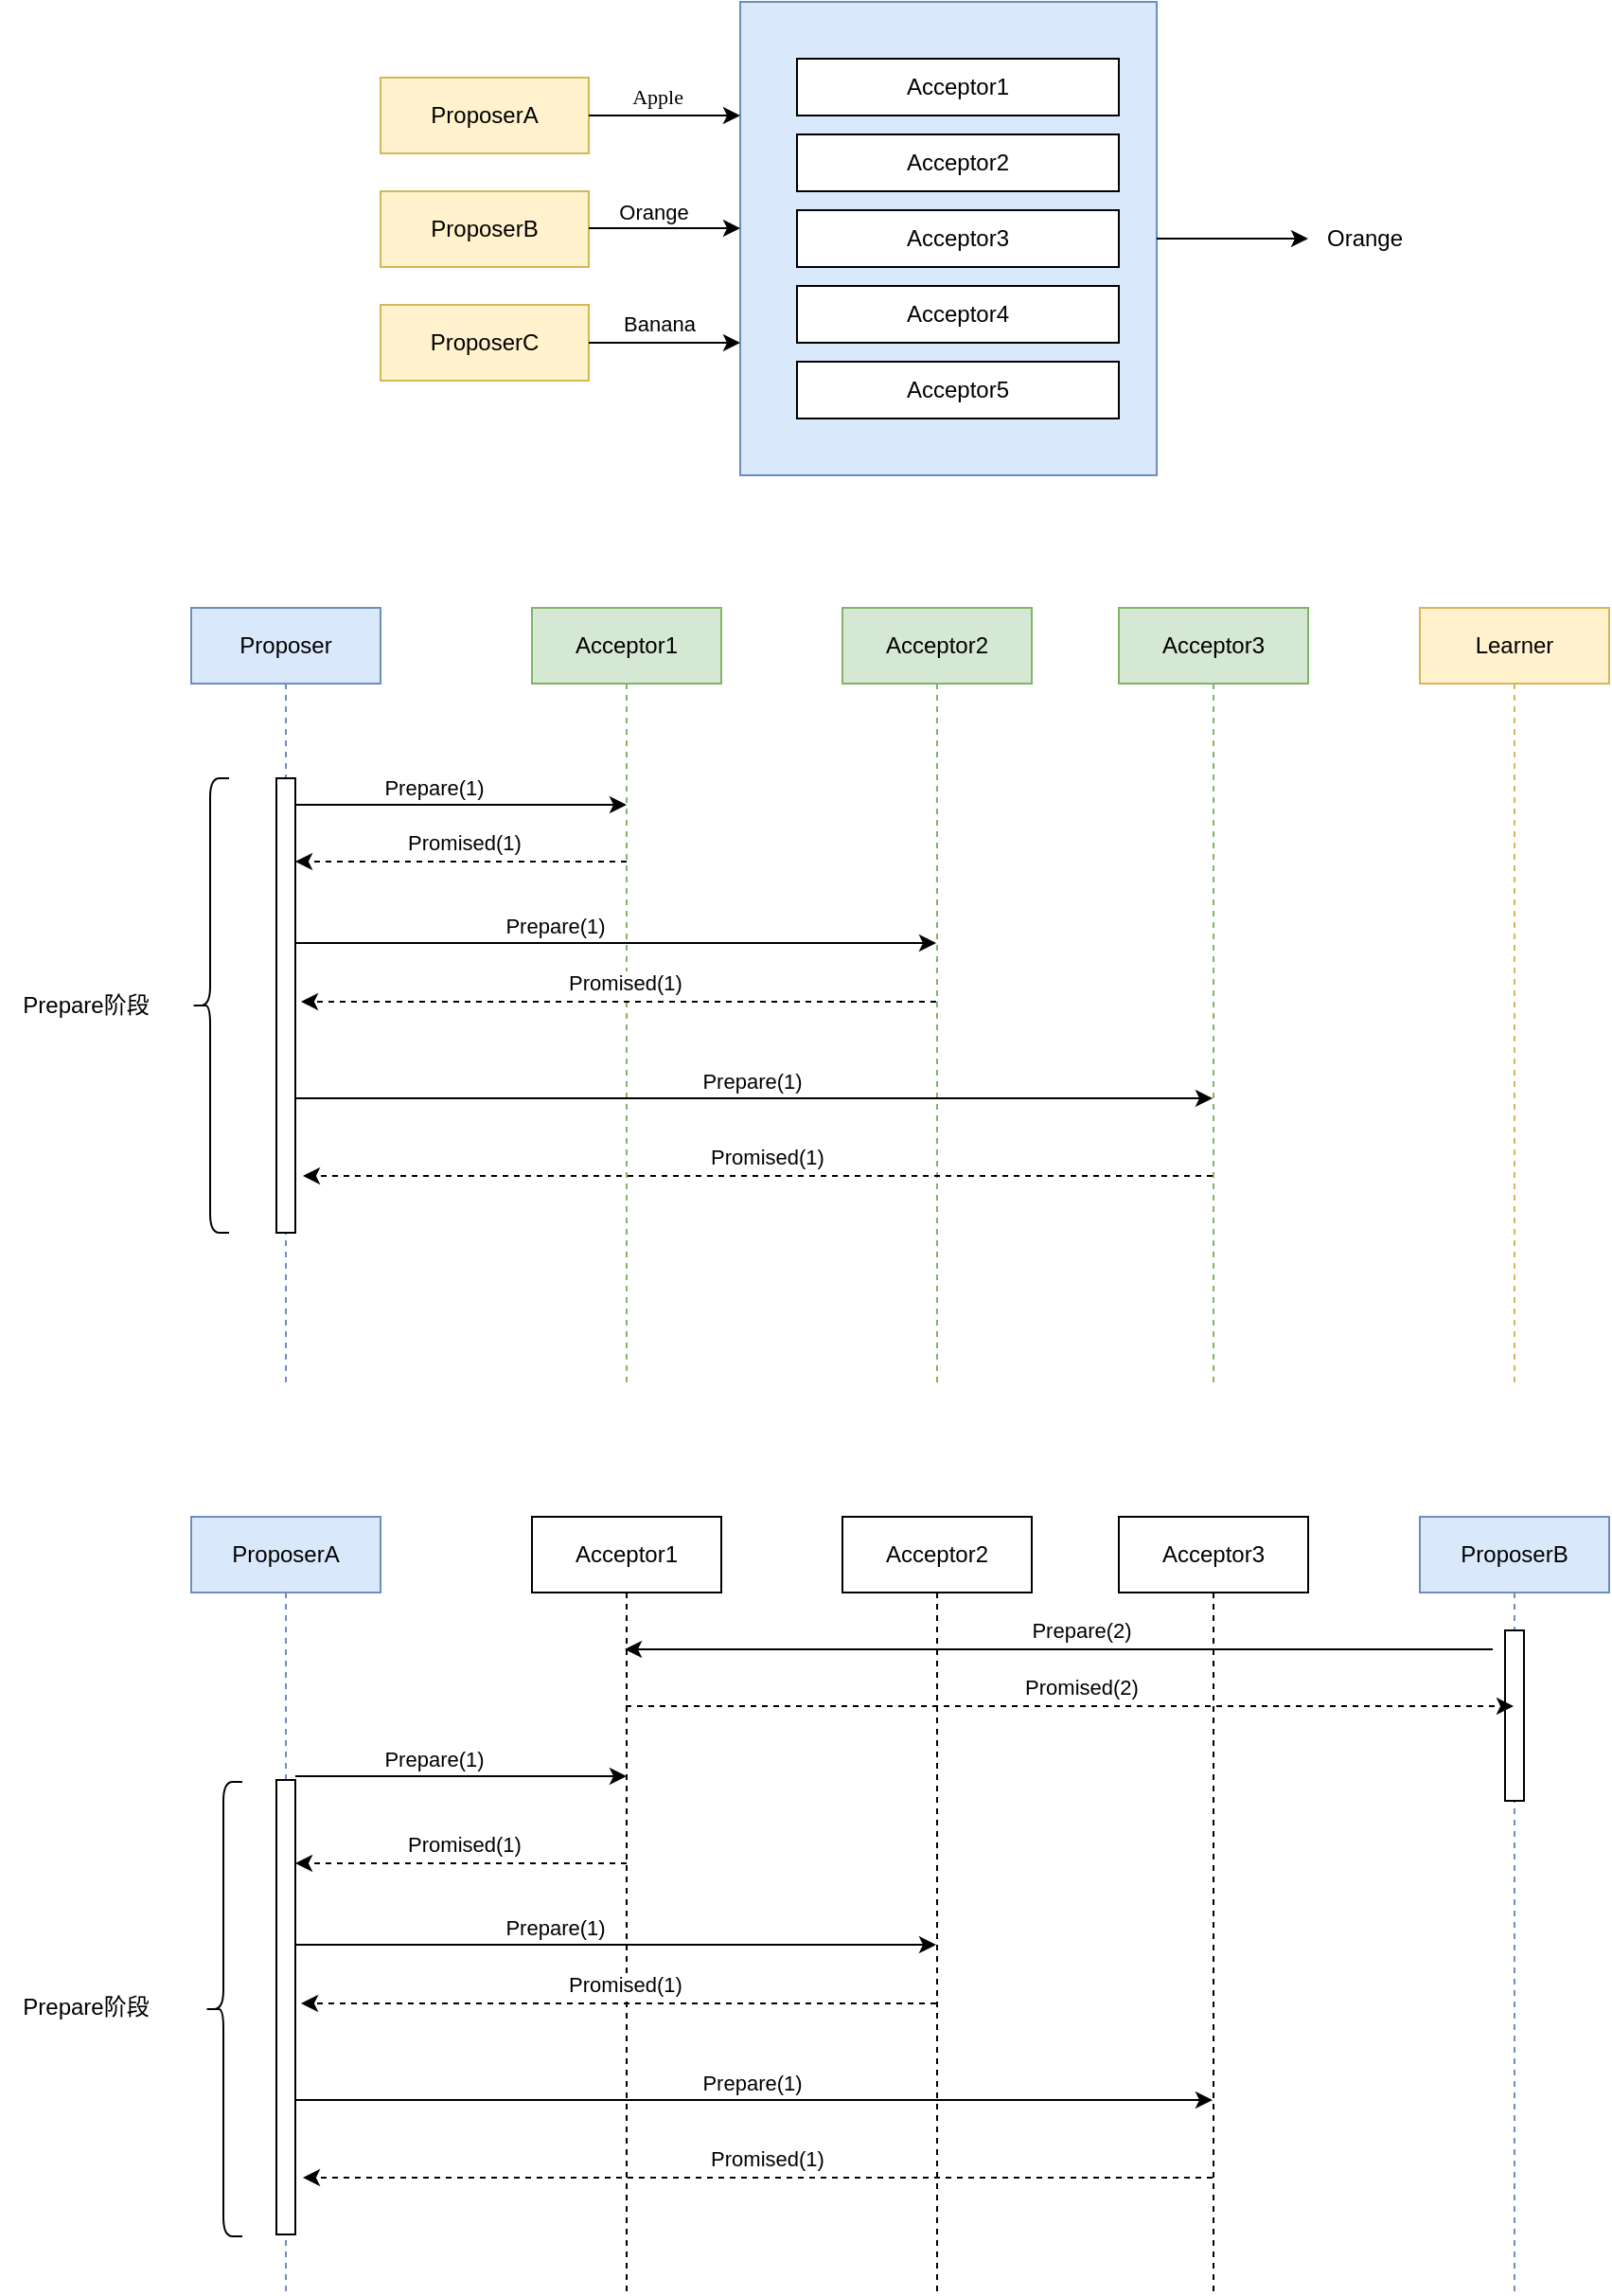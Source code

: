 <mxfile version="21.7.2" type="github">
  <diagram name="第 1 页" id="v4rp2MU2DIvw7WmQTmr3">
    <mxGraphModel dx="1254" dy="843" grid="1" gridSize="10" guides="1" tooltips="1" connect="1" arrows="1" fold="1" page="1" pageScale="1" pageWidth="827" pageHeight="1169" math="0" shadow="0">
      <root>
        <mxCell id="0" />
        <mxCell id="1" parent="0" />
        <mxCell id="FyVBpPdO0nm0Gu7SyeVc-1" value="Proposer" style="shape=umlLifeline;perimeter=lifelinePerimeter;whiteSpace=wrap;html=1;container=1;dropTarget=0;collapsible=0;recursiveResize=0;outlineConnect=0;portConstraint=eastwest;newEdgeStyle={&quot;curved&quot;:0,&quot;rounded&quot;:0};movable=1;resizable=1;rotatable=1;deletable=1;editable=1;locked=0;connectable=1;fillColor=#dae8fc;strokeColor=#6c8ebf;" vertex="1" parent="1">
          <mxGeometry x="111" y="380" width="100" height="410" as="geometry" />
        </mxCell>
        <mxCell id="FyVBpPdO0nm0Gu7SyeVc-45" value="" style="html=1;points=[[0,0,0,0,5],[0,1,0,0,-5],[1,0,0,0,5],[1,1,0,0,-5]];perimeter=orthogonalPerimeter;outlineConnect=0;targetShapes=umlLifeline;portConstraint=eastwest;newEdgeStyle={&quot;curved&quot;:0,&quot;rounded&quot;:0};" vertex="1" parent="FyVBpPdO0nm0Gu7SyeVc-1">
          <mxGeometry x="45" y="90" width="10" height="240" as="geometry" />
        </mxCell>
        <mxCell id="FyVBpPdO0nm0Gu7SyeVc-4" value="Acceptor1" style="shape=umlLifeline;perimeter=lifelinePerimeter;whiteSpace=wrap;html=1;container=1;dropTarget=0;collapsible=0;recursiveResize=0;outlineConnect=0;portConstraint=eastwest;newEdgeStyle={&quot;curved&quot;:0,&quot;rounded&quot;:0};movable=1;resizable=1;rotatable=1;deletable=1;editable=1;locked=0;connectable=1;fillColor=#d5e8d4;strokeColor=#82b366;" vertex="1" parent="1">
          <mxGeometry x="291" y="380" width="100" height="410" as="geometry" />
        </mxCell>
        <mxCell id="FyVBpPdO0nm0Gu7SyeVc-5" value="Acceptor2" style="shape=umlLifeline;perimeter=lifelinePerimeter;whiteSpace=wrap;html=1;container=1;dropTarget=0;collapsible=0;recursiveResize=0;outlineConnect=0;portConstraint=eastwest;newEdgeStyle={&quot;curved&quot;:0,&quot;rounded&quot;:0};movable=1;resizable=1;rotatable=1;deletable=1;editable=1;locked=0;connectable=1;fillColor=#d5e8d4;strokeColor=#82b366;" vertex="1" parent="1">
          <mxGeometry x="455" y="380" width="100" height="410" as="geometry" />
        </mxCell>
        <mxCell id="FyVBpPdO0nm0Gu7SyeVc-6" value="Acceptor3" style="shape=umlLifeline;perimeter=lifelinePerimeter;whiteSpace=wrap;html=1;container=1;dropTarget=0;collapsible=0;recursiveResize=0;outlineConnect=0;portConstraint=eastwest;newEdgeStyle={&quot;curved&quot;:0,&quot;rounded&quot;:0};movable=1;resizable=1;rotatable=1;deletable=1;editable=1;locked=0;connectable=1;fillColor=#d5e8d4;strokeColor=#82b366;" vertex="1" parent="1">
          <mxGeometry x="601" y="380" width="100" height="410" as="geometry" />
        </mxCell>
        <mxCell id="FyVBpPdO0nm0Gu7SyeVc-14" value="ProposerA" style="rounded=0;whiteSpace=wrap;html=1;fillColor=#fff2cc;strokeColor=#d6b656;" vertex="1" parent="1">
          <mxGeometry x="211" y="100" width="110" height="40" as="geometry" />
        </mxCell>
        <mxCell id="FyVBpPdO0nm0Gu7SyeVc-15" value="ProposerB" style="rounded=0;whiteSpace=wrap;html=1;fillColor=#fff2cc;strokeColor=#d6b656;" vertex="1" parent="1">
          <mxGeometry x="211" y="160" width="110" height="40" as="geometry" />
        </mxCell>
        <mxCell id="FyVBpPdO0nm0Gu7SyeVc-16" value="ProposerC" style="rounded=0;whiteSpace=wrap;html=1;fillColor=#fff2cc;strokeColor=#d6b656;" vertex="1" parent="1">
          <mxGeometry x="211" y="220" width="110" height="40" as="geometry" />
        </mxCell>
        <mxCell id="FyVBpPdO0nm0Gu7SyeVc-17" value="" style="rounded=0;whiteSpace=wrap;html=1;fillColor=#dae8fc;strokeColor=#6c8ebf;" vertex="1" parent="1">
          <mxGeometry x="401" y="60" width="220" height="250" as="geometry" />
        </mxCell>
        <mxCell id="FyVBpPdO0nm0Gu7SyeVc-18" value="Acceptor1" style="rounded=0;whiteSpace=wrap;html=1;" vertex="1" parent="1">
          <mxGeometry x="431" y="90" width="170.0" height="30" as="geometry" />
        </mxCell>
        <mxCell id="FyVBpPdO0nm0Gu7SyeVc-19" value="Acceptor2" style="rounded=0;whiteSpace=wrap;html=1;" vertex="1" parent="1">
          <mxGeometry x="431" y="130" width="170.0" height="30" as="geometry" />
        </mxCell>
        <mxCell id="FyVBpPdO0nm0Gu7SyeVc-20" value="Acceptor3" style="rounded=0;whiteSpace=wrap;html=1;" vertex="1" parent="1">
          <mxGeometry x="431" y="170" width="170" height="30" as="geometry" />
        </mxCell>
        <mxCell id="FyVBpPdO0nm0Gu7SyeVc-21" value="Acceptor4" style="rounded=0;whiteSpace=wrap;html=1;" vertex="1" parent="1">
          <mxGeometry x="431" y="210" width="170.0" height="30" as="geometry" />
        </mxCell>
        <mxCell id="FyVBpPdO0nm0Gu7SyeVc-22" value="Acceptor5" style="rounded=0;whiteSpace=wrap;html=1;" vertex="1" parent="1">
          <mxGeometry x="431" y="250" width="170.0" height="30" as="geometry" />
        </mxCell>
        <mxCell id="FyVBpPdO0nm0Gu7SyeVc-24" value="" style="endArrow=classic;html=1;rounded=0;exitX=1;exitY=0.5;exitDx=0;exitDy=0;" edge="1" parent="1" source="FyVBpPdO0nm0Gu7SyeVc-17">
          <mxGeometry width="50" height="50" relative="1" as="geometry">
            <mxPoint x="641" y="200" as="sourcePoint" />
            <mxPoint x="701" y="185" as="targetPoint" />
          </mxGeometry>
        </mxCell>
        <mxCell id="FyVBpPdO0nm0Gu7SyeVc-25" value="" style="endArrow=classic;html=1;rounded=0;exitX=1;exitY=0.5;exitDx=0;exitDy=0;" edge="1" parent="1">
          <mxGeometry width="50" height="50" relative="1" as="geometry">
            <mxPoint x="321" y="120" as="sourcePoint" />
            <mxPoint x="401" y="120" as="targetPoint" />
          </mxGeometry>
        </mxCell>
        <mxCell id="FyVBpPdO0nm0Gu7SyeVc-30" value="&lt;font face=&quot;Garamond&quot;&gt;Apple&lt;/font&gt;" style="edgeLabel;html=1;align=center;verticalAlign=middle;resizable=0;points=[];" vertex="1" connectable="0" parent="FyVBpPdO0nm0Gu7SyeVc-25">
          <mxGeometry x="-0.1" y="10" relative="1" as="geometry">
            <mxPoint as="offset" />
          </mxGeometry>
        </mxCell>
        <mxCell id="FyVBpPdO0nm0Gu7SyeVc-26" value="" style="endArrow=classic;html=1;rounded=0;exitX=1;exitY=0.5;exitDx=0;exitDy=0;" edge="1" parent="1">
          <mxGeometry width="50" height="50" relative="1" as="geometry">
            <mxPoint x="321" y="179.5" as="sourcePoint" />
            <mxPoint x="401" y="179.5" as="targetPoint" />
          </mxGeometry>
        </mxCell>
        <mxCell id="FyVBpPdO0nm0Gu7SyeVc-32" value="Orange" style="edgeLabel;html=1;align=center;verticalAlign=middle;resizable=0;points=[];" vertex="1" connectable="0" parent="FyVBpPdO0nm0Gu7SyeVc-26">
          <mxGeometry x="-0.15" y="10" relative="1" as="geometry">
            <mxPoint y="1" as="offset" />
          </mxGeometry>
        </mxCell>
        <mxCell id="FyVBpPdO0nm0Gu7SyeVc-27" value="" style="endArrow=classic;html=1;rounded=0;exitX=1;exitY=0.5;exitDx=0;exitDy=0;" edge="1" parent="1">
          <mxGeometry width="50" height="50" relative="1" as="geometry">
            <mxPoint x="321" y="240" as="sourcePoint" />
            <mxPoint x="401" y="240" as="targetPoint" />
          </mxGeometry>
        </mxCell>
        <mxCell id="FyVBpPdO0nm0Gu7SyeVc-34" value="Banana" style="edgeLabel;html=1;align=center;verticalAlign=middle;resizable=0;points=[];" vertex="1" connectable="0" parent="FyVBpPdO0nm0Gu7SyeVc-27">
          <mxGeometry x="-0.075" y="10" relative="1" as="geometry">
            <mxPoint as="offset" />
          </mxGeometry>
        </mxCell>
        <mxCell id="FyVBpPdO0nm0Gu7SyeVc-29" value="Orange" style="text;html=1;strokeColor=none;fillColor=none;align=center;verticalAlign=middle;whiteSpace=wrap;rounded=0;" vertex="1" parent="1">
          <mxGeometry x="711" y="170" width="40" height="30" as="geometry" />
        </mxCell>
        <mxCell id="FyVBpPdO0nm0Gu7SyeVc-46" value="" style="endArrow=classic;html=1;rounded=0;" edge="1" parent="1">
          <mxGeometry width="50" height="50" relative="1" as="geometry">
            <mxPoint x="166" y="484" as="sourcePoint" />
            <mxPoint x="341" y="484" as="targetPoint" />
          </mxGeometry>
        </mxCell>
        <mxCell id="FyVBpPdO0nm0Gu7SyeVc-51" value="Prepare(1)" style="edgeLabel;html=1;align=center;verticalAlign=middle;resizable=0;points=[];" vertex="1" connectable="0" parent="FyVBpPdO0nm0Gu7SyeVc-46">
          <mxGeometry x="-0.166" y="10" relative="1" as="geometry">
            <mxPoint y="1" as="offset" />
          </mxGeometry>
        </mxCell>
        <mxCell id="FyVBpPdO0nm0Gu7SyeVc-48" value="" style="endArrow=classic;html=1;rounded=0;" edge="1" parent="1">
          <mxGeometry width="50" height="50" relative="1" as="geometry">
            <mxPoint x="166" y="639" as="sourcePoint" />
            <mxPoint x="650.5" y="639" as="targetPoint" />
          </mxGeometry>
        </mxCell>
        <mxCell id="FyVBpPdO0nm0Gu7SyeVc-65" value="Prepare(1)" style="edgeLabel;html=1;align=center;verticalAlign=middle;resizable=0;points=[];" vertex="1" connectable="0" parent="FyVBpPdO0nm0Gu7SyeVc-48">
          <mxGeometry x="-0.005" y="10" relative="1" as="geometry">
            <mxPoint y="1" as="offset" />
          </mxGeometry>
        </mxCell>
        <mxCell id="FyVBpPdO0nm0Gu7SyeVc-47" value="" style="endArrow=classic;html=1;rounded=0;" edge="1" parent="1">
          <mxGeometry width="50" height="50" relative="1" as="geometry">
            <mxPoint x="166" y="557" as="sourcePoint" />
            <mxPoint x="504.5" y="557" as="targetPoint" />
          </mxGeometry>
        </mxCell>
        <mxCell id="FyVBpPdO0nm0Gu7SyeVc-64" value="Prepare(1)" style="edgeLabel;html=1;align=center;verticalAlign=middle;resizable=0;points=[];" vertex="1" connectable="0" parent="FyVBpPdO0nm0Gu7SyeVc-47">
          <mxGeometry x="-0.191" y="10" relative="1" as="geometry">
            <mxPoint y="1" as="offset" />
          </mxGeometry>
        </mxCell>
        <mxCell id="FyVBpPdO0nm0Gu7SyeVc-50" value="" style="endArrow=classic;html=1;rounded=0;dashed=1;" edge="1" parent="1">
          <mxGeometry width="50" height="50" relative="1" as="geometry">
            <mxPoint x="341" y="514" as="sourcePoint" />
            <mxPoint x="166" y="514" as="targetPoint" />
            <Array as="points" />
          </mxGeometry>
        </mxCell>
        <mxCell id="FyVBpPdO0nm0Gu7SyeVc-53" value="Promised(1)" style="edgeLabel;html=1;align=center;verticalAlign=middle;resizable=0;points=[];" vertex="1" connectable="0" parent="FyVBpPdO0nm0Gu7SyeVc-50">
          <mxGeometry x="-0.017" y="-10" relative="1" as="geometry">
            <mxPoint as="offset" />
          </mxGeometry>
        </mxCell>
        <mxCell id="FyVBpPdO0nm0Gu7SyeVc-58" value="" style="shape=curlyBracket;whiteSpace=wrap;html=1;rounded=1;labelPosition=left;verticalLabelPosition=middle;align=right;verticalAlign=middle;" vertex="1" parent="1">
          <mxGeometry x="111" y="470" width="20" height="240" as="geometry" />
        </mxCell>
        <mxCell id="FyVBpPdO0nm0Gu7SyeVc-59" value="Prepare阶段" style="text;html=1;strokeColor=none;fillColor=none;align=center;verticalAlign=middle;whiteSpace=wrap;rounded=0;" vertex="1" parent="1">
          <mxGeometry x="10" y="575" width="91" height="30" as="geometry" />
        </mxCell>
        <mxCell id="FyVBpPdO0nm0Gu7SyeVc-60" value="" style="endArrow=classic;html=1;rounded=0;dashed=1;" edge="1" parent="1" source="FyVBpPdO0nm0Gu7SyeVc-5">
          <mxGeometry width="50" height="50" relative="1" as="geometry">
            <mxPoint x="344" y="588" as="sourcePoint" />
            <mxPoint x="169" y="588" as="targetPoint" />
            <Array as="points" />
          </mxGeometry>
        </mxCell>
        <mxCell id="FyVBpPdO0nm0Gu7SyeVc-61" value="Promised(1)" style="edgeLabel;html=1;align=center;verticalAlign=middle;resizable=0;points=[];" vertex="1" connectable="0" parent="FyVBpPdO0nm0Gu7SyeVc-60">
          <mxGeometry x="-0.017" y="-10" relative="1" as="geometry">
            <mxPoint as="offset" />
          </mxGeometry>
        </mxCell>
        <mxCell id="FyVBpPdO0nm0Gu7SyeVc-62" value="" style="endArrow=classic;html=1;rounded=0;dashed=1;" edge="1" parent="1" source="FyVBpPdO0nm0Gu7SyeVc-6">
          <mxGeometry width="50" height="50" relative="1" as="geometry">
            <mxPoint x="506" y="680" as="sourcePoint" />
            <mxPoint x="170" y="680" as="targetPoint" />
            <Array as="points" />
          </mxGeometry>
        </mxCell>
        <mxCell id="FyVBpPdO0nm0Gu7SyeVc-63" value="Promised(1)" style="edgeLabel;html=1;align=center;verticalAlign=middle;resizable=0;points=[];" vertex="1" connectable="0" parent="FyVBpPdO0nm0Gu7SyeVc-62">
          <mxGeometry x="-0.017" y="-10" relative="1" as="geometry">
            <mxPoint as="offset" />
          </mxGeometry>
        </mxCell>
        <mxCell id="FyVBpPdO0nm0Gu7SyeVc-66" value="Learner" style="shape=umlLifeline;perimeter=lifelinePerimeter;whiteSpace=wrap;html=1;container=1;dropTarget=0;collapsible=0;recursiveResize=0;outlineConnect=0;portConstraint=eastwest;newEdgeStyle={&quot;curved&quot;:0,&quot;rounded&quot;:0};movable=1;resizable=1;rotatable=1;deletable=1;editable=1;locked=0;connectable=1;fillColor=#fff2cc;strokeColor=#d6b656;" vertex="1" parent="1">
          <mxGeometry x="760" y="380" width="100" height="410" as="geometry" />
        </mxCell>
        <mxCell id="FyVBpPdO0nm0Gu7SyeVc-69" value="ProposerA" style="shape=umlLifeline;perimeter=lifelinePerimeter;whiteSpace=wrap;html=1;container=1;dropTarget=0;collapsible=0;recursiveResize=0;outlineConnect=0;portConstraint=eastwest;newEdgeStyle={&quot;curved&quot;:0,&quot;rounded&quot;:0};movable=1;resizable=1;rotatable=1;deletable=1;editable=1;locked=0;connectable=1;fillColor=#dae8fc;strokeColor=#6c8ebf;" vertex="1" parent="1">
          <mxGeometry x="111" y="860" width="100" height="410" as="geometry" />
        </mxCell>
        <mxCell id="FyVBpPdO0nm0Gu7SyeVc-70" value="" style="html=1;points=[[0,0,0,0,5],[0,1,0,0,-5],[1,0,0,0,5],[1,1,0,0,-5]];perimeter=orthogonalPerimeter;outlineConnect=0;targetShapes=umlLifeline;portConstraint=eastwest;newEdgeStyle={&quot;curved&quot;:0,&quot;rounded&quot;:0};" vertex="1" parent="FyVBpPdO0nm0Gu7SyeVc-69">
          <mxGeometry x="45" y="139" width="10" height="240" as="geometry" />
        </mxCell>
        <mxCell id="FyVBpPdO0nm0Gu7SyeVc-71" value="Acceptor1" style="shape=umlLifeline;perimeter=lifelinePerimeter;whiteSpace=wrap;html=1;container=1;dropTarget=0;collapsible=0;recursiveResize=0;outlineConnect=0;portConstraint=eastwest;newEdgeStyle={&quot;curved&quot;:0,&quot;rounded&quot;:0};movable=1;resizable=1;rotatable=1;deletable=1;editable=1;locked=0;connectable=1;" vertex="1" parent="1">
          <mxGeometry x="291" y="860" width="100" height="410" as="geometry" />
        </mxCell>
        <mxCell id="FyVBpPdO0nm0Gu7SyeVc-72" value="Acceptor2" style="shape=umlLifeline;perimeter=lifelinePerimeter;whiteSpace=wrap;html=1;container=1;dropTarget=0;collapsible=0;recursiveResize=0;outlineConnect=0;portConstraint=eastwest;newEdgeStyle={&quot;curved&quot;:0,&quot;rounded&quot;:0};movable=1;resizable=1;rotatable=1;deletable=1;editable=1;locked=0;connectable=1;" vertex="1" parent="1">
          <mxGeometry x="455" y="860" width="100" height="410" as="geometry" />
        </mxCell>
        <mxCell id="FyVBpPdO0nm0Gu7SyeVc-73" value="Acceptor3" style="shape=umlLifeline;perimeter=lifelinePerimeter;whiteSpace=wrap;html=1;container=1;dropTarget=0;collapsible=0;recursiveResize=0;outlineConnect=0;portConstraint=eastwest;newEdgeStyle={&quot;curved&quot;:0,&quot;rounded&quot;:0};movable=1;resizable=1;rotatable=1;deletable=1;editable=1;locked=0;connectable=1;" vertex="1" parent="1">
          <mxGeometry x="601" y="860" width="100" height="410" as="geometry" />
        </mxCell>
        <mxCell id="FyVBpPdO0nm0Gu7SyeVc-74" value="" style="endArrow=classic;html=1;rounded=0;" edge="1" parent="1">
          <mxGeometry width="50" height="50" relative="1" as="geometry">
            <mxPoint x="166" y="997" as="sourcePoint" />
            <mxPoint x="341" y="997" as="targetPoint" />
          </mxGeometry>
        </mxCell>
        <mxCell id="FyVBpPdO0nm0Gu7SyeVc-75" value="Prepare(1)" style="edgeLabel;html=1;align=center;verticalAlign=middle;resizable=0;points=[];" vertex="1" connectable="0" parent="FyVBpPdO0nm0Gu7SyeVc-74">
          <mxGeometry x="-0.166" y="10" relative="1" as="geometry">
            <mxPoint y="1" as="offset" />
          </mxGeometry>
        </mxCell>
        <mxCell id="FyVBpPdO0nm0Gu7SyeVc-76" value="" style="endArrow=classic;html=1;rounded=0;" edge="1" parent="1">
          <mxGeometry width="50" height="50" relative="1" as="geometry">
            <mxPoint x="166" y="1168" as="sourcePoint" />
            <mxPoint x="650.5" y="1168" as="targetPoint" />
          </mxGeometry>
        </mxCell>
        <mxCell id="FyVBpPdO0nm0Gu7SyeVc-77" value="Prepare(1)" style="edgeLabel;html=1;align=center;verticalAlign=middle;resizable=0;points=[];" vertex="1" connectable="0" parent="FyVBpPdO0nm0Gu7SyeVc-76">
          <mxGeometry x="-0.005" y="10" relative="1" as="geometry">
            <mxPoint y="1" as="offset" />
          </mxGeometry>
        </mxCell>
        <mxCell id="FyVBpPdO0nm0Gu7SyeVc-78" value="" style="endArrow=classic;html=1;rounded=0;" edge="1" parent="1">
          <mxGeometry width="50" height="50" relative="1" as="geometry">
            <mxPoint x="166" y="1086" as="sourcePoint" />
            <mxPoint x="504.5" y="1086" as="targetPoint" />
          </mxGeometry>
        </mxCell>
        <mxCell id="FyVBpPdO0nm0Gu7SyeVc-79" value="Prepare(1)" style="edgeLabel;html=1;align=center;verticalAlign=middle;resizable=0;points=[];" vertex="1" connectable="0" parent="FyVBpPdO0nm0Gu7SyeVc-78">
          <mxGeometry x="-0.191" y="10" relative="1" as="geometry">
            <mxPoint y="1" as="offset" />
          </mxGeometry>
        </mxCell>
        <mxCell id="FyVBpPdO0nm0Gu7SyeVc-80" value="" style="endArrow=classic;html=1;rounded=0;dashed=1;" edge="1" parent="1">
          <mxGeometry width="50" height="50" relative="1" as="geometry">
            <mxPoint x="341" y="1043" as="sourcePoint" />
            <mxPoint x="166" y="1043" as="targetPoint" />
            <Array as="points" />
          </mxGeometry>
        </mxCell>
        <mxCell id="FyVBpPdO0nm0Gu7SyeVc-81" value="Promised(1)" style="edgeLabel;html=1;align=center;verticalAlign=middle;resizable=0;points=[];" vertex="1" connectable="0" parent="FyVBpPdO0nm0Gu7SyeVc-80">
          <mxGeometry x="-0.017" y="-10" relative="1" as="geometry">
            <mxPoint as="offset" />
          </mxGeometry>
        </mxCell>
        <mxCell id="FyVBpPdO0nm0Gu7SyeVc-82" value="" style="shape=curlyBracket;whiteSpace=wrap;html=1;rounded=1;labelPosition=left;verticalLabelPosition=middle;align=right;verticalAlign=middle;" vertex="1" parent="1">
          <mxGeometry x="118" y="1000" width="20" height="240" as="geometry" />
        </mxCell>
        <mxCell id="FyVBpPdO0nm0Gu7SyeVc-83" value="Prepare阶段" style="text;html=1;strokeColor=none;fillColor=none;align=center;verticalAlign=middle;whiteSpace=wrap;rounded=0;" vertex="1" parent="1">
          <mxGeometry x="10" y="1104" width="91" height="30" as="geometry" />
        </mxCell>
        <mxCell id="FyVBpPdO0nm0Gu7SyeVc-84" value="" style="endArrow=classic;html=1;rounded=0;dashed=1;" edge="1" parent="1">
          <mxGeometry width="50" height="50" relative="1" as="geometry">
            <mxPoint x="504.5" y="1117" as="sourcePoint" />
            <mxPoint x="169" y="1117" as="targetPoint" />
            <Array as="points" />
          </mxGeometry>
        </mxCell>
        <mxCell id="FyVBpPdO0nm0Gu7SyeVc-85" value="Promised(1)" style="edgeLabel;html=1;align=center;verticalAlign=middle;resizable=0;points=[];" vertex="1" connectable="0" parent="FyVBpPdO0nm0Gu7SyeVc-84">
          <mxGeometry x="-0.017" y="-10" relative="1" as="geometry">
            <mxPoint as="offset" />
          </mxGeometry>
        </mxCell>
        <mxCell id="FyVBpPdO0nm0Gu7SyeVc-86" value="" style="endArrow=classic;html=1;rounded=0;dashed=1;" edge="1" parent="1">
          <mxGeometry width="50" height="50" relative="1" as="geometry">
            <mxPoint x="650.5" y="1209" as="sourcePoint" />
            <mxPoint x="170" y="1209" as="targetPoint" />
            <Array as="points" />
          </mxGeometry>
        </mxCell>
        <mxCell id="FyVBpPdO0nm0Gu7SyeVc-87" value="Promised(1)" style="edgeLabel;html=1;align=center;verticalAlign=middle;resizable=0;points=[];" vertex="1" connectable="0" parent="FyVBpPdO0nm0Gu7SyeVc-86">
          <mxGeometry x="-0.017" y="-10" relative="1" as="geometry">
            <mxPoint as="offset" />
          </mxGeometry>
        </mxCell>
        <mxCell id="FyVBpPdO0nm0Gu7SyeVc-88" value="ProposerB" style="shape=umlLifeline;perimeter=lifelinePerimeter;whiteSpace=wrap;html=1;container=1;dropTarget=0;collapsible=0;recursiveResize=0;outlineConnect=0;portConstraint=eastwest;newEdgeStyle={&quot;curved&quot;:0,&quot;rounded&quot;:0};movable=1;resizable=1;rotatable=1;deletable=1;editable=1;locked=0;connectable=1;fillColor=#dae8fc;strokeColor=#6c8ebf;" vertex="1" parent="1">
          <mxGeometry x="760" y="860" width="100" height="410" as="geometry" />
        </mxCell>
        <mxCell id="FyVBpPdO0nm0Gu7SyeVc-89" value="" style="html=1;points=[[0,0,0,0,5],[0,1,0,0,-5],[1,0,0,0,5],[1,1,0,0,-5]];perimeter=orthogonalPerimeter;outlineConnect=0;targetShapes=umlLifeline;portConstraint=eastwest;newEdgeStyle={&quot;curved&quot;:0,&quot;rounded&quot;:0};" vertex="1" parent="FyVBpPdO0nm0Gu7SyeVc-88">
          <mxGeometry x="45" y="60" width="10" height="90" as="geometry" />
        </mxCell>
        <mxCell id="FyVBpPdO0nm0Gu7SyeVc-90" value="" style="endArrow=classic;html=1;rounded=0;" edge="1" parent="1">
          <mxGeometry width="50" height="50" relative="1" as="geometry">
            <mxPoint x="798.5" y="930" as="sourcePoint" />
            <mxPoint x="340" y="930" as="targetPoint" />
          </mxGeometry>
        </mxCell>
        <mxCell id="FyVBpPdO0nm0Gu7SyeVc-91" value="Prepare(2)" style="edgeLabel;html=1;align=center;verticalAlign=middle;resizable=0;points=[];" vertex="1" connectable="0" parent="FyVBpPdO0nm0Gu7SyeVc-90">
          <mxGeometry x="-0.166" y="-10" relative="1" as="geometry">
            <mxPoint x="-27" as="offset" />
          </mxGeometry>
        </mxCell>
        <mxCell id="FyVBpPdO0nm0Gu7SyeVc-92" value="" style="endArrow=classic;html=1;rounded=0;dashed=1;" edge="1" parent="1">
          <mxGeometry width="50" height="50" relative="1" as="geometry">
            <mxPoint x="340.5" y="960" as="sourcePoint" />
            <mxPoint x="809.5" y="960" as="targetPoint" />
            <Array as="points" />
          </mxGeometry>
        </mxCell>
        <mxCell id="FyVBpPdO0nm0Gu7SyeVc-93" value="Promised(2)" style="edgeLabel;html=1;align=center;verticalAlign=middle;resizable=0;points=[];" vertex="1" connectable="0" parent="FyVBpPdO0nm0Gu7SyeVc-92">
          <mxGeometry x="-0.017" y="-10" relative="1" as="geometry">
            <mxPoint x="10" y="-20" as="offset" />
          </mxGeometry>
        </mxCell>
      </root>
    </mxGraphModel>
  </diagram>
</mxfile>

